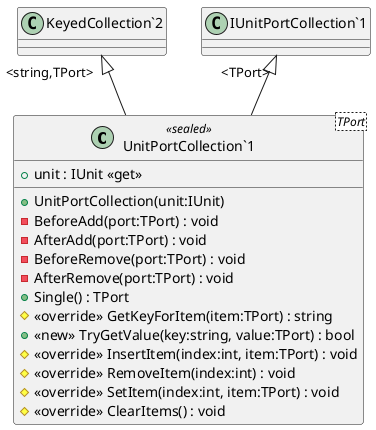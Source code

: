 @startuml
class "UnitPortCollection`1"<TPort> <<sealed>> {
    + unit : IUnit <<get>>
    + UnitPortCollection(unit:IUnit)
    - BeforeAdd(port:TPort) : void
    - AfterAdd(port:TPort) : void
    - BeforeRemove(port:TPort) : void
    - AfterRemove(port:TPort) : void
    + Single() : TPort
    # <<override>> GetKeyForItem(item:TPort) : string
    + <<new>> TryGetValue(key:string, value:TPort) : bool
    # <<override>> InsertItem(index:int, item:TPort) : void
    # <<override>> RemoveItem(index:int) : void
    # <<override>> SetItem(index:int, item:TPort) : void
    # <<override>> ClearItems() : void
}
"KeyedCollection`2" "<string,TPort>" <|-- "UnitPortCollection`1"
"IUnitPortCollection`1" "<TPort>" <|-- "UnitPortCollection`1"
@enduml

